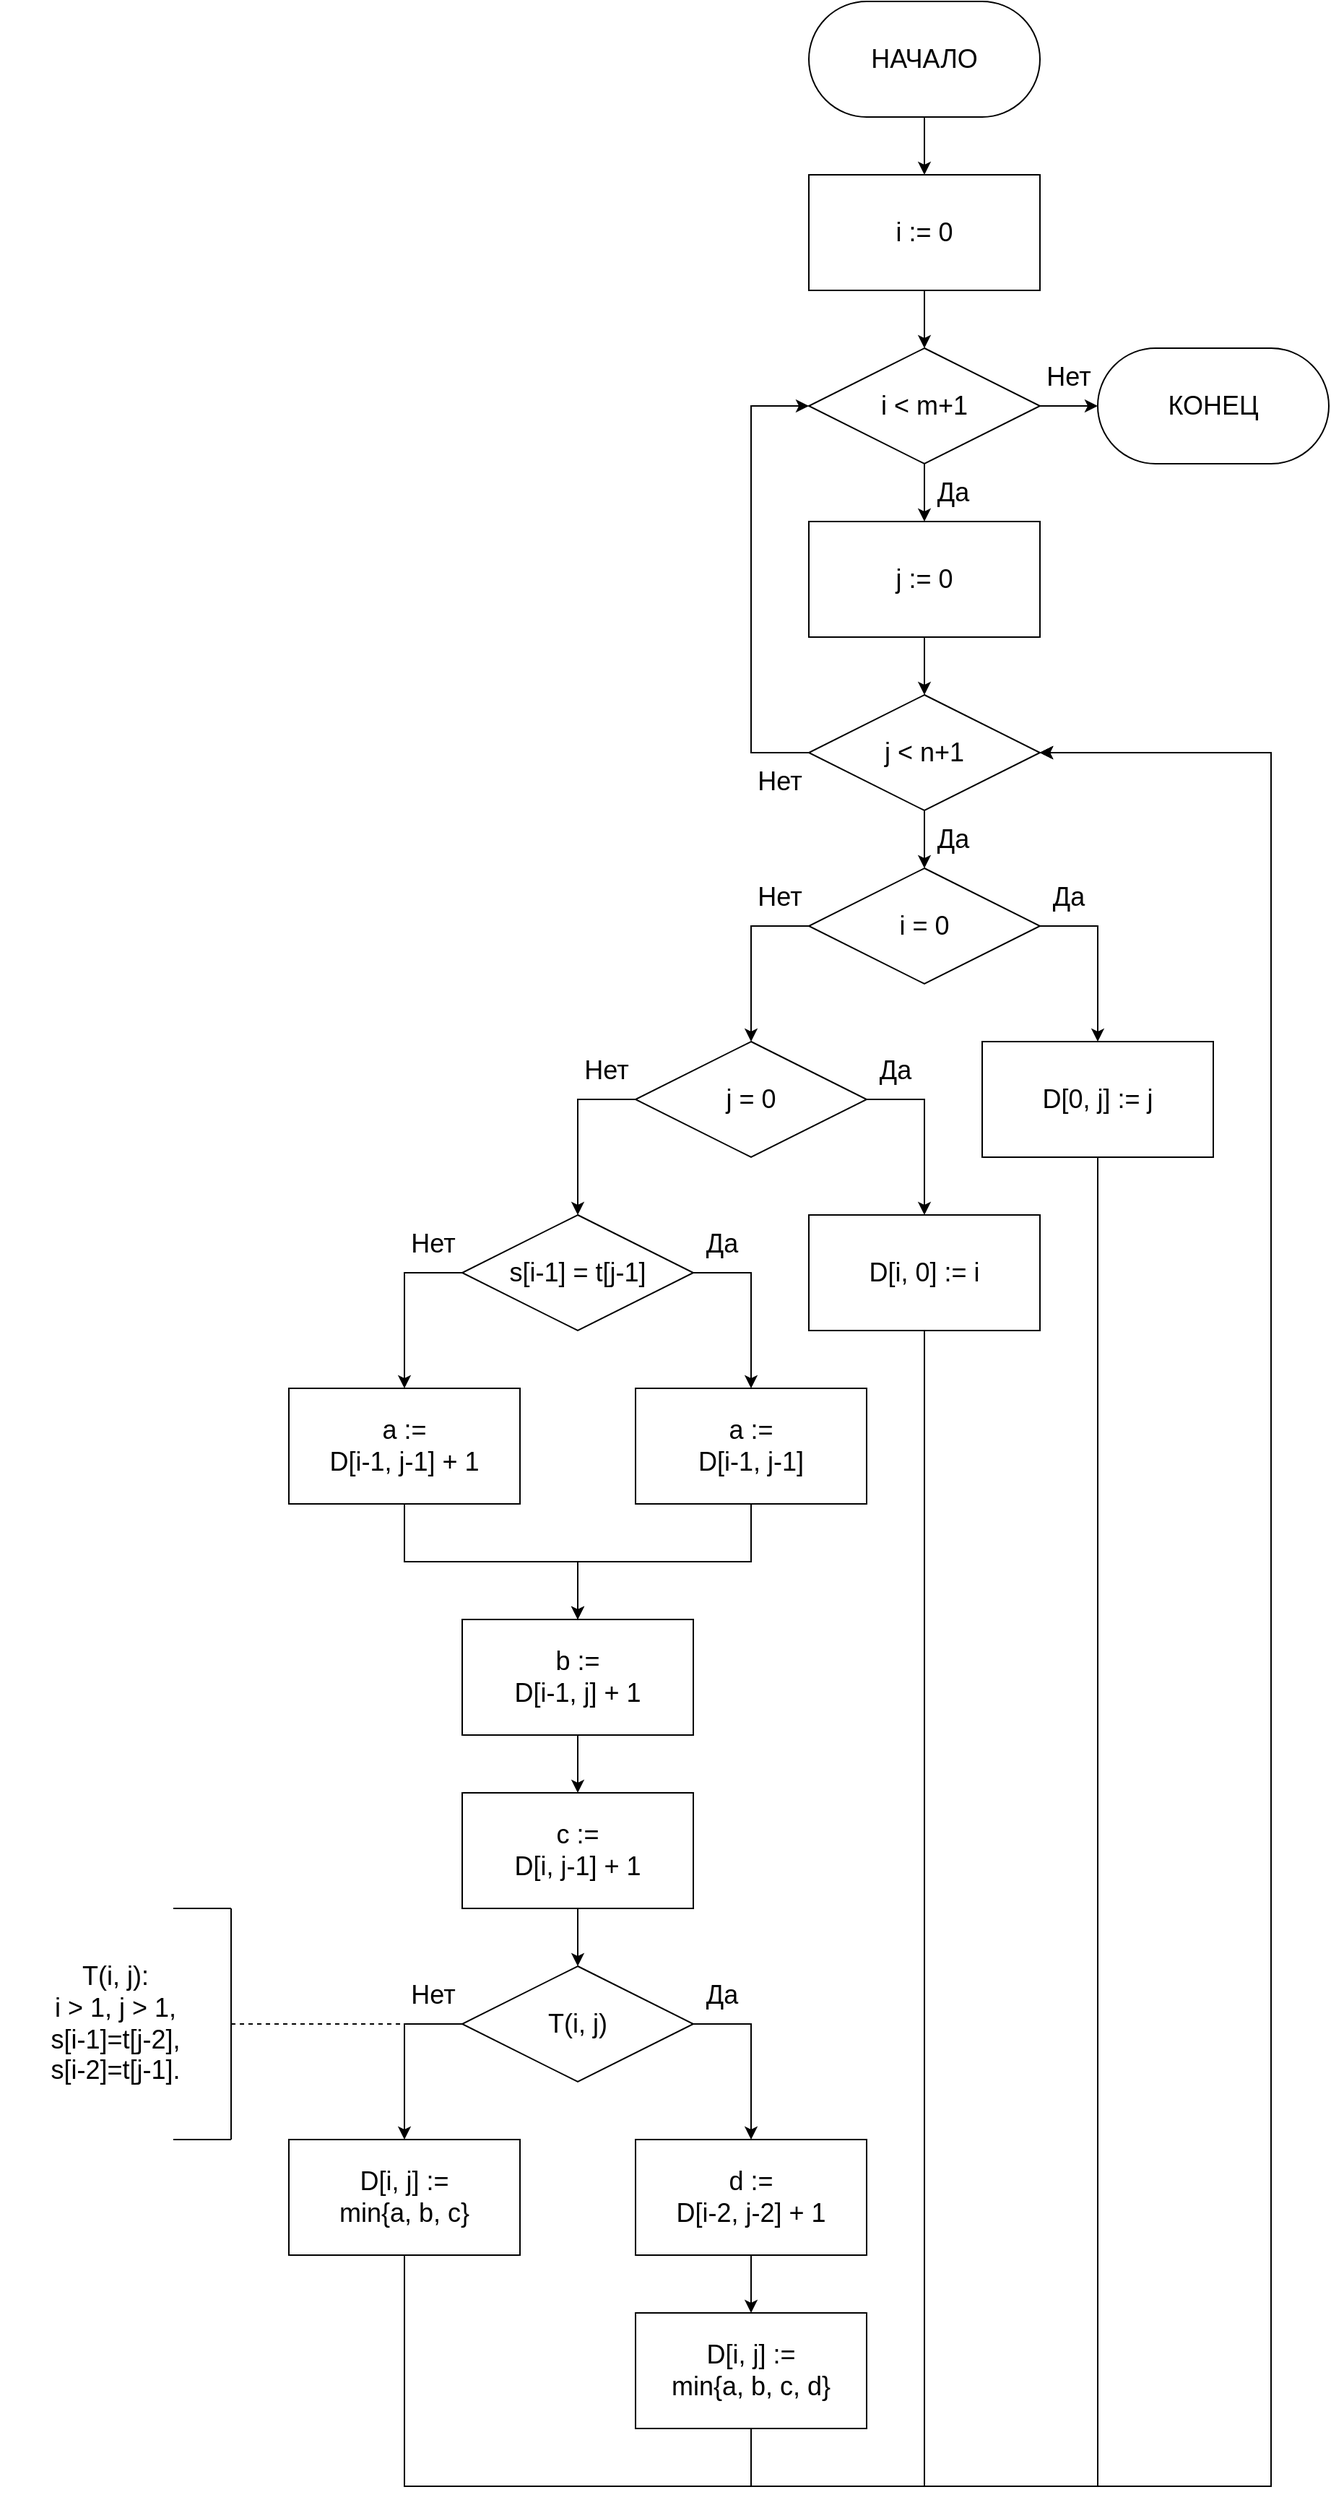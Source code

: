 <mxfile>
    <diagram id="Ifpsmnqbu2o1SuFbgTzM" name="Страница 1">
        <mxGraphModel dx="2092" dy="1502" grid="1" gridSize="10" guides="1" tooltips="1" connect="1" arrows="1" fold="1" page="1" pageScale="1" pageWidth="1200" pageHeight="1920" math="0" shadow="0">
            <root>
                <mxCell id="0"/>
                <mxCell id="1" parent="0"/>
                <mxCell id="18" style="edgeStyle=orthogonalEdgeStyle;rounded=0;html=1;exitX=0.5;exitY=1;exitDx=0;exitDy=0;entryX=0.5;entryY=0;entryDx=0;entryDy=0;fontSize=18;" parent="1" source="2" target="3" edge="1">
                    <mxGeometry relative="1" as="geometry"/>
                </mxCell>
                <mxCell id="2" value="НАЧАЛО" style="rounded=1;whiteSpace=wrap;html=1;arcSize=50;fontSize=18;" parent="1" vertex="1">
                    <mxGeometry x="700" y="100" width="160" height="80" as="geometry"/>
                </mxCell>
                <mxCell id="19" style="edgeStyle=orthogonalEdgeStyle;rounded=0;html=1;exitX=0.5;exitY=1;exitDx=0;exitDy=0;entryX=0.5;entryY=0;entryDx=0;entryDy=0;fontSize=18;" parent="1" source="3" target="6" edge="1">
                    <mxGeometry relative="1" as="geometry"/>
                </mxCell>
                <mxCell id="3" value="i := 0" style="rounded=0;whiteSpace=wrap;html=1;fontSize=18;" parent="1" vertex="1">
                    <mxGeometry x="700" y="220" width="160" height="80" as="geometry"/>
                </mxCell>
                <mxCell id="43" style="edgeStyle=orthogonalEdgeStyle;rounded=0;html=1;exitX=0.5;exitY=1;exitDx=0;exitDy=0;entryX=0.5;entryY=0;entryDx=0;entryDy=0;fontSize=18;" parent="1" source="6" target="8" edge="1">
                    <mxGeometry relative="1" as="geometry"/>
                </mxCell>
                <mxCell id="49" style="edgeStyle=orthogonalEdgeStyle;rounded=0;html=1;exitX=1;exitY=0.5;exitDx=0;exitDy=0;entryX=0;entryY=0.5;entryDx=0;entryDy=0;fontSize=18;" parent="1" source="6" target="47" edge="1">
                    <mxGeometry relative="1" as="geometry"/>
                </mxCell>
                <mxCell id="6" value="i &amp;lt; m+1" style="rhombus;whiteSpace=wrap;html=1;fontSize=18;" parent="1" vertex="1">
                    <mxGeometry x="700" y="340" width="160" height="80" as="geometry"/>
                </mxCell>
                <mxCell id="11" style="edgeStyle=none;html=1;exitX=0.5;exitY=1;exitDx=0;exitDy=0;entryX=0.5;entryY=0;entryDx=0;entryDy=0;fontSize=18;" parent="1" source="8" target="10" edge="1">
                    <mxGeometry relative="1" as="geometry"/>
                </mxCell>
                <mxCell id="8" value="j := 0" style="rounded=0;whiteSpace=wrap;html=1;fontSize=18;" parent="1" vertex="1">
                    <mxGeometry x="700" y="460" width="160" height="80" as="geometry"/>
                </mxCell>
                <mxCell id="40" style="edgeStyle=orthogonalEdgeStyle;rounded=0;html=1;exitX=0.5;exitY=1;exitDx=0;exitDy=0;entryX=0.5;entryY=0;entryDx=0;entryDy=0;fontSize=18;" parent="1" source="10" target="12" edge="1">
                    <mxGeometry relative="1" as="geometry"/>
                </mxCell>
                <mxCell id="46" style="edgeStyle=orthogonalEdgeStyle;rounded=0;html=1;exitX=0;exitY=0.5;exitDx=0;exitDy=0;entryX=0;entryY=0.5;entryDx=0;entryDy=0;fontSize=18;" parent="1" source="10" target="6" edge="1">
                    <mxGeometry relative="1" as="geometry">
                        <Array as="points">
                            <mxPoint x="660" y="620"/>
                            <mxPoint x="660" y="380"/>
                        </Array>
                    </mxGeometry>
                </mxCell>
                <mxCell id="10" value="j &amp;lt; n+1" style="rhombus;whiteSpace=wrap;html=1;fontSize=18;" parent="1" vertex="1">
                    <mxGeometry x="700" y="580" width="160" height="80" as="geometry"/>
                </mxCell>
                <mxCell id="22" style="edgeStyle=orthogonalEdgeStyle;rounded=0;html=1;exitX=1;exitY=0.5;exitDx=0;exitDy=0;entryX=0.5;entryY=0;entryDx=0;entryDy=0;fontSize=18;" parent="1" source="12" target="13" edge="1">
                    <mxGeometry relative="1" as="geometry"/>
                </mxCell>
                <mxCell id="23" style="edgeStyle=orthogonalEdgeStyle;rounded=0;html=1;exitX=0;exitY=0.5;exitDx=0;exitDy=0;entryX=0.5;entryY=0;entryDx=0;entryDy=0;fontSize=18;" parent="1" source="12" target="15" edge="1">
                    <mxGeometry relative="1" as="geometry"/>
                </mxCell>
                <mxCell id="12" value="i = 0" style="rhombus;whiteSpace=wrap;html=1;fontSize=18;" parent="1" vertex="1">
                    <mxGeometry x="700" y="700" width="160" height="80" as="geometry"/>
                </mxCell>
                <mxCell id="42" style="edgeStyle=orthogonalEdgeStyle;rounded=0;html=1;exitX=0.5;exitY=1;exitDx=0;exitDy=0;entryX=1;entryY=0.5;entryDx=0;entryDy=0;fontSize=18;" parent="1" source="13" target="10" edge="1">
                    <mxGeometry relative="1" as="geometry">
                        <mxPoint x="780" y="1580" as="targetPoint"/>
                        <Array as="points">
                            <mxPoint x="900" y="1820"/>
                            <mxPoint x="1020" y="1820"/>
                            <mxPoint x="1020" y="620"/>
                        </Array>
                    </mxGeometry>
                </mxCell>
                <mxCell id="13" value="D[0, j] := j" style="rounded=0;whiteSpace=wrap;html=1;fontSize=18;" parent="1" vertex="1">
                    <mxGeometry x="820" y="820" width="160" height="80" as="geometry"/>
                </mxCell>
                <mxCell id="24" style="edgeStyle=orthogonalEdgeStyle;rounded=0;html=1;exitX=1;exitY=0.5;exitDx=0;exitDy=0;entryX=0.5;entryY=0;entryDx=0;entryDy=0;fontSize=18;" parent="1" source="15" target="16" edge="1">
                    <mxGeometry relative="1" as="geometry"/>
                </mxCell>
                <mxCell id="26" style="edgeStyle=orthogonalEdgeStyle;rounded=0;html=1;exitX=0;exitY=0.5;exitDx=0;exitDy=0;entryX=0.5;entryY=0;entryDx=0;entryDy=0;fontSize=18;" parent="1" source="15" target="27" edge="1">
                    <mxGeometry relative="1" as="geometry">
                        <mxPoint x="540" y="940" as="targetPoint"/>
                    </mxGeometry>
                </mxCell>
                <mxCell id="15" value="j = 0" style="rhombus;whiteSpace=wrap;html=1;fontSize=18;" parent="1" vertex="1">
                    <mxGeometry x="580" y="820" width="160" height="80" as="geometry"/>
                </mxCell>
                <mxCell id="41" style="edgeStyle=orthogonalEdgeStyle;rounded=0;html=1;exitX=0.5;exitY=1;exitDx=0;exitDy=0;entryX=1;entryY=0.5;entryDx=0;entryDy=0;fontSize=18;" parent="1" source="16" target="10" edge="1">
                    <mxGeometry relative="1" as="geometry">
                        <mxPoint x="540" y="1580" as="targetPoint"/>
                        <Array as="points">
                            <mxPoint x="780" y="1820"/>
                            <mxPoint x="1020" y="1820"/>
                            <mxPoint x="1020" y="620"/>
                        </Array>
                    </mxGeometry>
                </mxCell>
                <mxCell id="16" value="D[i, 0] := i" style="rounded=0;whiteSpace=wrap;html=1;fontSize=18;" parent="1" vertex="1">
                    <mxGeometry x="700" y="940" width="160" height="80" as="geometry"/>
                </mxCell>
                <mxCell id="29" style="edgeStyle=orthogonalEdgeStyle;rounded=0;html=1;exitX=0;exitY=0.5;exitDx=0;exitDy=0;entryX=0.5;entryY=0;entryDx=0;entryDy=0;fontSize=18;" parent="1" source="27" target="28" edge="1">
                    <mxGeometry relative="1" as="geometry"/>
                </mxCell>
                <mxCell id="31" style="edgeStyle=orthogonalEdgeStyle;rounded=0;html=1;exitX=1;exitY=0.5;exitDx=0;exitDy=0;entryX=0.5;entryY=0;entryDx=0;entryDy=0;fontSize=18;" parent="1" source="27" target="30" edge="1">
                    <mxGeometry relative="1" as="geometry"/>
                </mxCell>
                <mxCell id="27" value="s[i-1] = t[j-1]" style="rhombus;whiteSpace=wrap;html=1;fontSize=18;" parent="1" vertex="1">
                    <mxGeometry x="460" y="940" width="160" height="80" as="geometry"/>
                </mxCell>
                <mxCell id="33" style="edgeStyle=orthogonalEdgeStyle;rounded=0;html=1;exitX=0.5;exitY=1;exitDx=0;exitDy=0;entryX=0.5;entryY=0;entryDx=0;entryDy=0;fontSize=18;" parent="1" source="28" target="32" edge="1">
                    <mxGeometry relative="1" as="geometry"/>
                </mxCell>
                <mxCell id="28" value="a :=&lt;br style=&quot;font-size: 18px;&quot;&gt;D[i-1, j-1] + 1" style="rounded=0;whiteSpace=wrap;html=1;fontSize=18;" parent="1" vertex="1">
                    <mxGeometry x="340" y="1060" width="160" height="80" as="geometry"/>
                </mxCell>
                <mxCell id="34" style="edgeStyle=orthogonalEdgeStyle;rounded=0;html=1;exitX=0.5;exitY=1;exitDx=0;exitDy=0;entryX=0.5;entryY=0;entryDx=0;entryDy=0;fontSize=18;" parent="1" source="30" target="32" edge="1">
                    <mxGeometry relative="1" as="geometry"/>
                </mxCell>
                <mxCell id="30" value="a :=&lt;br style=&quot;font-size: 18px;&quot;&gt;D[i-1, j-1]" style="rounded=0;whiteSpace=wrap;html=1;fontSize=18;" parent="1" vertex="1">
                    <mxGeometry x="580" y="1060" width="160" height="80" as="geometry"/>
                </mxCell>
                <mxCell id="36" style="edgeStyle=orthogonalEdgeStyle;rounded=0;html=1;exitX=0.5;exitY=1;exitDx=0;exitDy=0;entryX=0.5;entryY=0;entryDx=0;entryDy=0;fontSize=18;" parent="1" source="32" target="35" edge="1">
                    <mxGeometry relative="1" as="geometry"/>
                </mxCell>
                <mxCell id="32" value="b :=&lt;br style=&quot;font-size: 18px;&quot;&gt;D[i-1, j] + 1" style="rounded=0;whiteSpace=wrap;html=1;fontSize=18;" parent="1" vertex="1">
                    <mxGeometry x="460" y="1220" width="160" height="80" as="geometry"/>
                </mxCell>
                <mxCell id="38" style="edgeStyle=orthogonalEdgeStyle;rounded=0;html=1;exitX=0.5;exitY=1;exitDx=0;exitDy=0;entryX=0.5;entryY=0;entryDx=0;entryDy=0;fontSize=18;" parent="1" source="35" target="50" edge="1">
                    <mxGeometry relative="1" as="geometry">
                        <mxPoint x="540" y="1460" as="targetPoint"/>
                    </mxGeometry>
                </mxCell>
                <mxCell id="35" value="c :=&lt;br style=&quot;font-size: 18px;&quot;&gt;D[i, j-1] + 1" style="rounded=0;whiteSpace=wrap;html=1;fontSize=18;" parent="1" vertex="1">
                    <mxGeometry x="460" y="1340" width="160" height="80" as="geometry"/>
                </mxCell>
                <mxCell id="47" value="КОНЕЦ" style="rounded=1;whiteSpace=wrap;html=1;arcSize=50;fontSize=18;" parent="1" vertex="1">
                    <mxGeometry x="900" y="340" width="160" height="80" as="geometry"/>
                </mxCell>
                <mxCell id="52" style="edgeStyle=orthogonalEdgeStyle;html=1;exitX=1;exitY=0.5;exitDx=0;exitDy=0;fontSize=18;rounded=0;entryX=0.5;entryY=0;entryDx=0;entryDy=0;" parent="1" source="50" target="51" edge="1">
                    <mxGeometry relative="1" as="geometry">
                        <mxPoint x="660" y="1540" as="targetPoint"/>
                        <Array as="points">
                            <mxPoint x="660" y="1500"/>
                        </Array>
                    </mxGeometry>
                </mxCell>
                <mxCell id="55" style="edgeStyle=orthogonalEdgeStyle;rounded=0;html=1;exitX=0;exitY=0.5;exitDx=0;exitDy=0;entryX=0.5;entryY=0;entryDx=0;entryDy=0;fontSize=18;" parent="1" source="50" target="54" edge="1">
                    <mxGeometry relative="1" as="geometry"/>
                </mxCell>
                <mxCell id="50" value="T(i, j)" style="rhombus;whiteSpace=wrap;html=1;fontSize=18;" parent="1" vertex="1">
                    <mxGeometry x="460" y="1460" width="160" height="80" as="geometry"/>
                </mxCell>
                <mxCell id="56" style="edgeStyle=orthogonalEdgeStyle;rounded=0;html=1;exitX=0.5;exitY=1;exitDx=0;exitDy=0;entryX=0.5;entryY=0;entryDx=0;entryDy=0;fontSize=18;" parent="1" source="51" target="53" edge="1">
                    <mxGeometry relative="1" as="geometry"/>
                </mxCell>
                <mxCell id="51" value="d :=&lt;br&gt;D[i-2, j-2] + 1" style="rounded=0;whiteSpace=wrap;html=1;fontSize=18;" parent="1" vertex="1">
                    <mxGeometry x="580" y="1580" width="160" height="80" as="geometry"/>
                </mxCell>
                <mxCell id="57" style="edgeStyle=orthogonalEdgeStyle;rounded=0;html=1;exitX=0.5;exitY=1;exitDx=0;exitDy=0;fontSize=18;entryX=1;entryY=0.5;entryDx=0;entryDy=0;" parent="1" source="53" target="10" edge="1">
                    <mxGeometry relative="1" as="geometry">
                        <mxPoint x="960" y="880" as="targetPoint"/>
                        <Array as="points">
                            <mxPoint x="660" y="1820"/>
                            <mxPoint x="1020" y="1820"/>
                            <mxPoint x="1020" y="620"/>
                        </Array>
                    </mxGeometry>
                </mxCell>
                <mxCell id="53" value="D[i, j] :=&lt;br&gt;min{a, b, c, d}" style="rounded=0;whiteSpace=wrap;html=1;fontSize=18;" parent="1" vertex="1">
                    <mxGeometry x="580" y="1700" width="160" height="80" as="geometry"/>
                </mxCell>
                <mxCell id="58" style="edgeStyle=orthogonalEdgeStyle;rounded=0;html=1;exitX=0.5;exitY=1;exitDx=0;exitDy=0;fontSize=18;entryX=1;entryY=0.5;entryDx=0;entryDy=0;" parent="1" source="54" target="10" edge="1">
                    <mxGeometry relative="1" as="geometry">
                        <mxPoint x="660" y="1820" as="targetPoint"/>
                        <Array as="points">
                            <mxPoint x="420" y="1820"/>
                            <mxPoint x="1020" y="1820"/>
                            <mxPoint x="1020" y="620"/>
                        </Array>
                    </mxGeometry>
                </mxCell>
                <mxCell id="54" value="D[i, j] :=&lt;br style=&quot;font-size: 18px;&quot;&gt;min{a, b, c}" style="rounded=0;whiteSpace=wrap;html=1;fontSize=18;" parent="1" vertex="1">
                    <mxGeometry x="340" y="1580" width="160" height="80" as="geometry"/>
                </mxCell>
                <mxCell id="59" value="" style="endArrow=none;dashed=1;html=1;rounded=0;fontSize=18;entryX=0;entryY=0.5;entryDx=0;entryDy=0;exitX=1;exitY=0.5;exitDx=0;exitDy=0;" parent="1" source="63" target="50" edge="1">
                    <mxGeometry width="50" height="50" relative="1" as="geometry">
                        <mxPoint x="300" y="1500" as="sourcePoint"/>
                        <mxPoint x="340" y="1460" as="targetPoint"/>
                    </mxGeometry>
                </mxCell>
                <mxCell id="60" value="" style="endArrow=none;html=1;rounded=0;fontSize=18;entryX=1;entryY=0;entryDx=0;entryDy=0;exitX=1;exitY=1;exitDx=0;exitDy=0;" parent="1" source="63" target="63" edge="1">
                    <mxGeometry width="50" height="50" relative="1" as="geometry">
                        <mxPoint x="300" y="1540" as="sourcePoint"/>
                        <mxPoint x="300" y="1460" as="targetPoint"/>
                    </mxGeometry>
                </mxCell>
                <mxCell id="61" value="" style="endArrow=none;html=1;rounded=0;fontSize=18;exitX=0.75;exitY=0;exitDx=0;exitDy=0;entryX=1;entryY=0;entryDx=0;entryDy=0;" parent="1" source="63" target="63" edge="1">
                    <mxGeometry width="50" height="50" relative="1" as="geometry">
                        <mxPoint x="260" y="1380" as="sourcePoint"/>
                        <mxPoint x="300" y="1380" as="targetPoint"/>
                    </mxGeometry>
                </mxCell>
                <mxCell id="62" value="" style="endArrow=none;html=1;rounded=0;fontSize=18;entryX=1;entryY=1;entryDx=0;entryDy=0;exitX=0.75;exitY=1;exitDx=0;exitDy=0;" parent="1" source="63" target="63" edge="1">
                    <mxGeometry width="50" height="50" relative="1" as="geometry">
                        <mxPoint x="260" y="1540" as="sourcePoint"/>
                        <mxPoint x="300" y="1540" as="targetPoint"/>
                    </mxGeometry>
                </mxCell>
                <mxCell id="63" value="T(i, j):&lt;br&gt;i &amp;gt; 1, j &amp;gt; 1,&lt;br&gt;s[i-1]=t[j-2],&lt;br&gt;s[i-2]=t[j-1]." style="text;html=1;strokeColor=none;fillColor=none;align=center;verticalAlign=middle;whiteSpace=wrap;rounded=0;fontSize=18;" parent="1" vertex="1">
                    <mxGeometry x="140" y="1420" width="160" height="160" as="geometry"/>
                </mxCell>
                <mxCell id="64" value="Да" style="text;html=1;strokeColor=none;fillColor=none;align=center;verticalAlign=middle;whiteSpace=wrap;rounded=0;fontSize=18;" vertex="1" parent="1">
                    <mxGeometry x="780" y="420" width="40" height="40" as="geometry"/>
                </mxCell>
                <mxCell id="67" value="Нет" style="text;html=1;strokeColor=none;fillColor=none;align=center;verticalAlign=middle;whiteSpace=wrap;rounded=0;fontSize=18;" vertex="1" parent="1">
                    <mxGeometry x="860" y="340" width="40" height="40" as="geometry"/>
                </mxCell>
                <mxCell id="68" value="Да" style="text;html=1;strokeColor=none;fillColor=none;align=center;verticalAlign=middle;whiteSpace=wrap;rounded=0;fontSize=18;" vertex="1" parent="1">
                    <mxGeometry x="780" y="660" width="40" height="40" as="geometry"/>
                </mxCell>
                <mxCell id="69" value="Нет" style="text;html=1;strokeColor=none;fillColor=none;align=center;verticalAlign=middle;whiteSpace=wrap;rounded=0;fontSize=18;" vertex="1" parent="1">
                    <mxGeometry x="660" y="620" width="40" height="40" as="geometry"/>
                </mxCell>
                <mxCell id="70" value="Да" style="text;html=1;strokeColor=none;fillColor=none;align=center;verticalAlign=middle;whiteSpace=wrap;rounded=0;fontSize=18;" vertex="1" parent="1">
                    <mxGeometry x="860" y="700" width="40" height="40" as="geometry"/>
                </mxCell>
                <mxCell id="71" value="Нет" style="text;html=1;strokeColor=none;fillColor=none;align=center;verticalAlign=middle;whiteSpace=wrap;rounded=0;fontSize=18;" vertex="1" parent="1">
                    <mxGeometry x="660" y="700" width="40" height="40" as="geometry"/>
                </mxCell>
                <mxCell id="72" value="Да" style="text;html=1;strokeColor=none;fillColor=none;align=center;verticalAlign=middle;whiteSpace=wrap;rounded=0;fontSize=18;" vertex="1" parent="1">
                    <mxGeometry x="740" y="820" width="40" height="40" as="geometry"/>
                </mxCell>
                <mxCell id="73" value="Нет" style="text;html=1;strokeColor=none;fillColor=none;align=center;verticalAlign=middle;whiteSpace=wrap;rounded=0;fontSize=18;" vertex="1" parent="1">
                    <mxGeometry x="540" y="820" width="40" height="40" as="geometry"/>
                </mxCell>
                <mxCell id="74" value="Нет" style="text;html=1;strokeColor=none;fillColor=none;align=center;verticalAlign=middle;whiteSpace=wrap;rounded=0;fontSize=18;" vertex="1" parent="1">
                    <mxGeometry x="420" y="940" width="40" height="40" as="geometry"/>
                </mxCell>
                <mxCell id="75" value="Да" style="text;html=1;strokeColor=none;fillColor=none;align=center;verticalAlign=middle;whiteSpace=wrap;rounded=0;fontSize=18;" vertex="1" parent="1">
                    <mxGeometry x="620" y="940" width="40" height="40" as="geometry"/>
                </mxCell>
                <mxCell id="76" value="Да" style="text;html=1;strokeColor=none;fillColor=none;align=center;verticalAlign=middle;whiteSpace=wrap;rounded=0;fontSize=18;" vertex="1" parent="1">
                    <mxGeometry x="620" y="1460" width="40" height="40" as="geometry"/>
                </mxCell>
                <mxCell id="77" value="Нет" style="text;html=1;strokeColor=none;fillColor=none;align=center;verticalAlign=middle;whiteSpace=wrap;rounded=0;fontSize=18;" vertex="1" parent="1">
                    <mxGeometry x="420" y="1460" width="40" height="40" as="geometry"/>
                </mxCell>
            </root>
        </mxGraphModel>
    </diagram>
</mxfile>